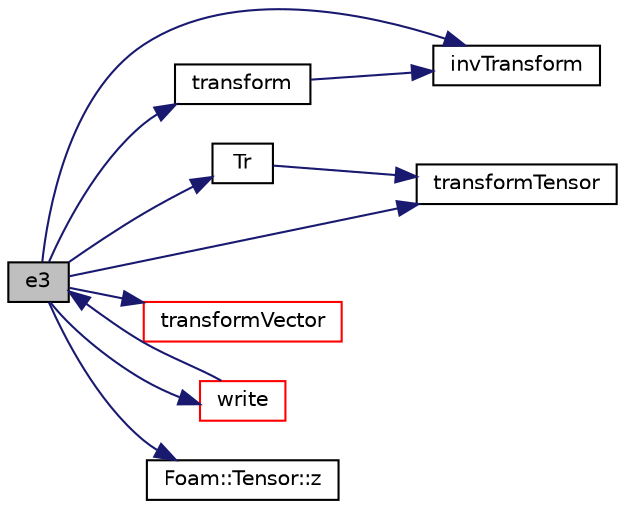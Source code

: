 digraph "e3"
{
  bgcolor="transparent";
  edge [fontname="Helvetica",fontsize="10",labelfontname="Helvetica",labelfontsize="10"];
  node [fontname="Helvetica",fontsize="10",shape=record];
  rankdir="LR";
  Node629 [label="e3",height=0.2,width=0.4,color="black", fillcolor="grey75", style="filled", fontcolor="black"];
  Node629 -> Node630 [color="midnightblue",fontsize="10",style="solid",fontname="Helvetica"];
  Node630 [label="invTransform",height=0.2,width=0.4,color="black",URL="$a26133.html#a3d29cf26053ed665782607a120beccf5",tooltip="Inverse transform vectorField using transformation tensor field. "];
  Node629 -> Node631 [color="midnightblue",fontsize="10",style="solid",fontname="Helvetica"];
  Node631 [label="Tr",height=0.2,width=0.4,color="black",URL="$a26133.html#ab1de9ef73b25e3b73c4608c4c20d806c",tooltip="Return transformation tensor field. "];
  Node631 -> Node632 [color="midnightblue",fontsize="10",style="solid",fontname="Helvetica"];
  Node632 [label="transformTensor",height=0.2,width=0.4,color="black",URL="$a26133.html#a73cbf64d086d039715a061509ec541b0",tooltip="Transform tensor field using transformation tensorField. "];
  Node629 -> Node633 [color="midnightblue",fontsize="10",style="solid",fontname="Helvetica"];
  Node633 [label="transform",height=0.2,width=0.4,color="black",URL="$a26133.html#aa493bb5de41097fd31bc60850494cfeb",tooltip="Transform vectorField using transformation tensor field. "];
  Node633 -> Node630 [color="midnightblue",fontsize="10",style="solid",fontname="Helvetica"];
  Node629 -> Node632 [color="midnightblue",fontsize="10",style="solid",fontname="Helvetica"];
  Node629 -> Node634 [color="midnightblue",fontsize="10",style="solid",fontname="Helvetica"];
  Node634 [label="transformVector",height=0.2,width=0.4,color="red",URL="$a26133.html#a42361f4e191ead559d6fb8f4df15c75e",tooltip="Transform vectorField using transformation tensorField and return. "];
  Node629 -> Node638 [color="midnightblue",fontsize="10",style="solid",fontname="Helvetica"];
  Node638 [label="write",height=0.2,width=0.4,color="red",URL="$a26133.html#a293fdfec8bdfbd5c3913ab4c9f3454ff",tooltip="Write. "];
  Node638 -> Node629 [color="midnightblue",fontsize="10",style="solid",fontname="Helvetica"];
  Node629 -> Node647 [color="midnightblue",fontsize="10",style="solid",fontname="Helvetica"];
  Node647 [label="Foam::Tensor::z",height=0.2,width=0.4,color="black",URL="$a28789.html#a602f04d910499c43a650fea640bd337e"];
}
